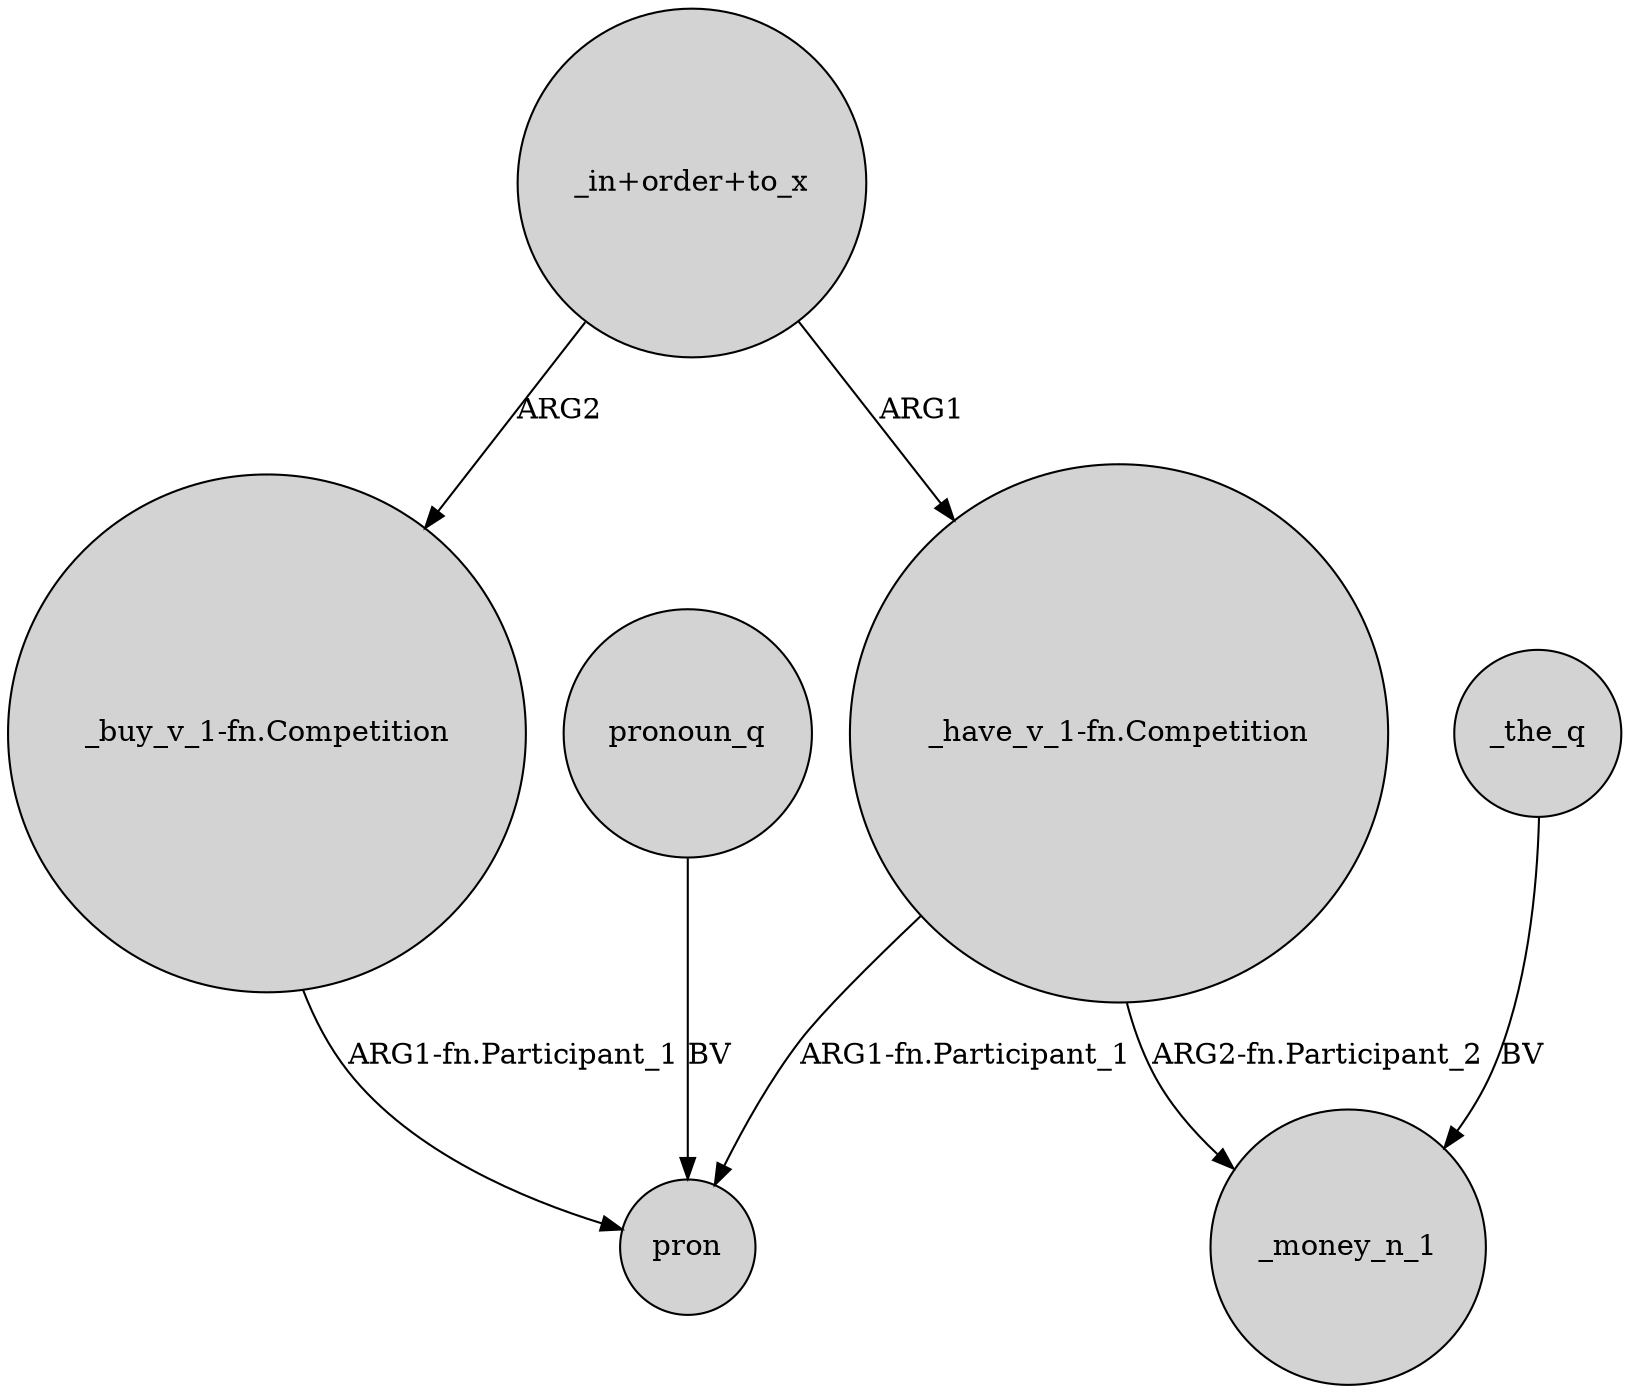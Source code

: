 digraph {
	node [shape=circle style=filled]
	"_in+order+to_x" -> "_buy_v_1-fn.Competition" [label=ARG2]
	_the_q -> _money_n_1 [label=BV]
	"_buy_v_1-fn.Competition" -> pron [label="ARG1-fn.Participant_1"]
	"_have_v_1-fn.Competition" -> _money_n_1 [label="ARG2-fn.Participant_2"]
	"_in+order+to_x" -> "_have_v_1-fn.Competition" [label=ARG1]
	pronoun_q -> pron [label=BV]
	"_have_v_1-fn.Competition" -> pron [label="ARG1-fn.Participant_1"]
}

